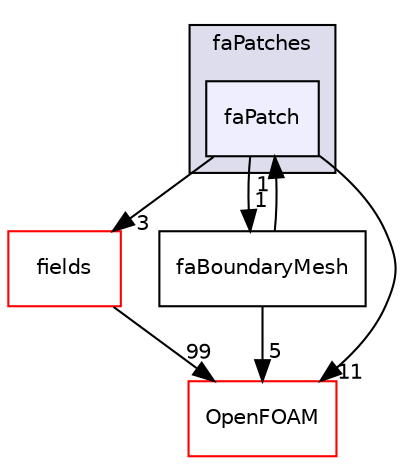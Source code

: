 digraph "src/finiteArea/faMesh/faPatches/faPatch" {
  bgcolor=transparent;
  compound=true
  node [ fontsize="10", fontname="Helvetica"];
  edge [ labelfontsize="10", labelfontname="Helvetica"];
  subgraph clusterdir_1028666fa0015a1ce8e74756e12c97d3 {
    graph [ bgcolor="#ddddee", pencolor="black", label="faPatches" fontname="Helvetica", fontsize="10", URL="dir_1028666fa0015a1ce8e74756e12c97d3.html"]
  dir_2573e9a60ab8504dd6f33355336227ae [shape=box, label="faPatch", style="filled", fillcolor="#eeeeff", pencolor="black", URL="dir_2573e9a60ab8504dd6f33355336227ae.html"];
  }
  dir_82c77a639fb8894523e0866635d617d1 [shape=box label="fields" color="red" URL="dir_82c77a639fb8894523e0866635d617d1.html"];
  dir_4b1e64a1495216c5f8c8d2715aaf6db0 [shape=box label="faBoundaryMesh" URL="dir_4b1e64a1495216c5f8c8d2715aaf6db0.html"];
  dir_c5473ff19b20e6ec4dfe5c310b3778a8 [shape=box label="OpenFOAM" color="red" URL="dir_c5473ff19b20e6ec4dfe5c310b3778a8.html"];
  dir_82c77a639fb8894523e0866635d617d1->dir_c5473ff19b20e6ec4dfe5c310b3778a8 [headlabel="99", labeldistance=1.5 headhref="dir_000734_002151.html"];
  dir_2573e9a60ab8504dd6f33355336227ae->dir_82c77a639fb8894523e0866635d617d1 [headlabel="3", labeldistance=1.5 headhref="dir_000732_000734.html"];
  dir_2573e9a60ab8504dd6f33355336227ae->dir_4b1e64a1495216c5f8c8d2715aaf6db0 [headlabel="1", labeldistance=1.5 headhref="dir_000732_000720.html"];
  dir_2573e9a60ab8504dd6f33355336227ae->dir_c5473ff19b20e6ec4dfe5c310b3778a8 [headlabel="11", labeldistance=1.5 headhref="dir_000732_002151.html"];
  dir_4b1e64a1495216c5f8c8d2715aaf6db0->dir_2573e9a60ab8504dd6f33355336227ae [headlabel="1", labeldistance=1.5 headhref="dir_000720_000732.html"];
  dir_4b1e64a1495216c5f8c8d2715aaf6db0->dir_c5473ff19b20e6ec4dfe5c310b3778a8 [headlabel="5", labeldistance=1.5 headhref="dir_000720_002151.html"];
}
